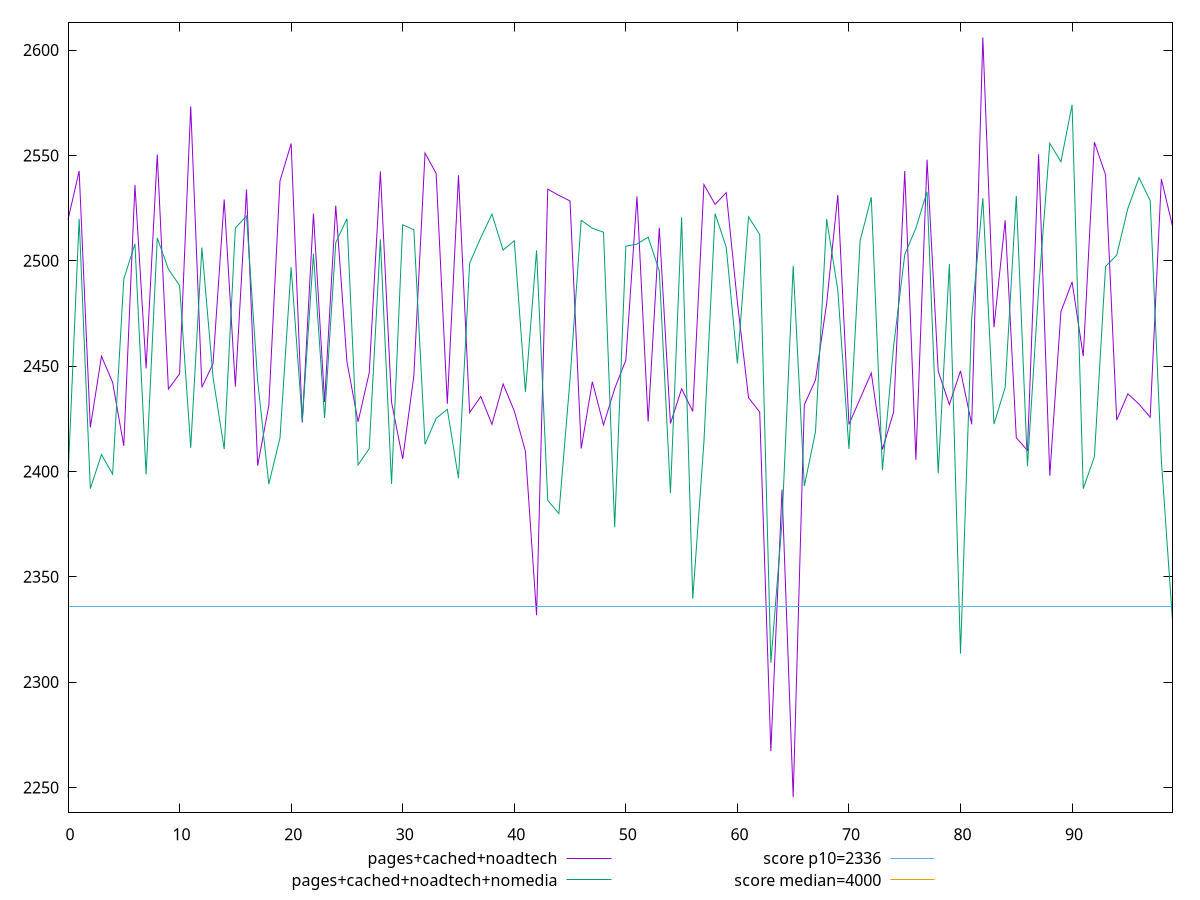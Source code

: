 reset

$pagesCachedNoadtech <<EOF
0 2519.4950000000003
1 2542.5774999999994
2 2420.835
3 2454.6825000000003
4 2442.24075
5 2412.12
6 2535.965
7 2448.87
8 2550.3999999999996
9 2439.0375
10 2446.29
11 2573.2400000000002
12 2439.945
13 2451.1125
14 2529.0464999999995
15 2440.2225
16 2533.8475
17 2402.7525000000005
18 2431.23
19 2537.875
20 2555.6224999999995
21 2423.1974999999998
22 2522.3624999999993
23 2432.9775
24 2526.1525
25 2452.0725
26 2423.5575000000003
27 2446.7677500000004
28 2542.415
29 2432.79
30 2405.9325000000003
31 2445.36
32 2551.0825
33 2541.37
34 2432.085
35 2540.5049999999997
36 2427.915
37 2435.55
38 2422.3424999999997
39 2441.4885000000004
40 2428.6875
41 2409.5924999999997
42 2331.705
43 2533.9575000000004
44 2531.0199999999995
45 2528.3575
46 2410.8375000000005
47 2442.5625000000005
48 2422.05
49 2439.3075
50 2452.755
51 2530.5699999999997
52 2423.6274999999996
53 2515.6924999999997
54 2422.7400000000002
55 2439.1875
56 2428.4775
57 2536.1499999999996
58 2526.7474999999995
59 2532.31
60 2480.2575
61 2434.9762500000006
62 2428.1325
63 2267.2025000000003
64 2391.3075
65 2245.366
66 2431.6349999999998
67 2443.38
68 2479.665
69 2531.245
70 2422.2749999999996
71 2434.5375000000004
72 2446.7039999999997
73 2410.3949999999995
74 2428.1175
75 2542.5750000000003
76 2405.4825
77 2547.955
78 2447.5125000000003
79 2431.7025
80 2447.7074999999995
81 2422.365
82 2605.9575000000004
83 2468.40225
84 2519.17975
85 2415.96
86 2409.9300000000003
87 2550.5549999999994
88 2397.915
89 2475.8100000000004
90 2489.9249999999993
91 2454.6849999999995
92 2556.2575000000006
93 2540.7525000000005
94 2424.3300000000004
95 2436.825
96 2431.9267499999996
97 2425.7325
98 2538.8225
99 2516.42
EOF

$pagesCachedNoadtechNomedia <<EOF
0 2396.8124999999995
1 2519.8475
2 2391.8099999999995
3 2407.9919999999997
4 2398.7025
5 2491.3050000000003
6 2507.975
7 2398.545
8 2510.83125
9 2495.9825
10 2488.2625
11 2411.1675000000005
12 2506.2125000000005
13 2444.63425
14 2410.5825
15 2515.5425000000005
16 2521.2175000000007
17 2442.9
18 2394.00825
19 2415.8475
20 2496.9125000000004
21 2424.0180000000005
22 2503.295
23 2425.3505
24 2508.5625
25 2519.93
26 2403.0449999999996
27 2410.8599999999997
28 2510.12325
29 2394.0825
30 2517.065
31 2514.7174999999997
32 2412.87
33 2425.1850000000004
34 2429.455
35 2396.7375
36 2498.7675
37 2510.9744999999994
38 2522.125
39 2505.0299999999997
40 2509.459999999999
41 2437.6625000000004
42 2504.9227499999997
43 2386.2375
44 2379.96
45 2443.8225
46 2519.1775000000002
47 2515.3959999999997
48 2513.5075
49 2373.5025
50 2506.9000000000005
51 2507.8875000000003
52 2511.205499999999
53 2495.142499999999
54 2389.695
55 2520.54
56 2339.565
57 2413.8990000000003
58 2522.3625
59 2506.352499999999
60 2451.2775
61 2520.845
62 2512.42675
63 2309.1675000000005
64 2375.9475
65 2497.5574999999994
66 2393.0474999999997
67 2418.77025
68 2519.7525
69 2486.03
70 2410.6275000000005
71 2509.4825
72 2530.14125
73 2400.585
74 2459.2225
75 2502.8975
76 2515.4974999999995
77 2532.7124999999996
78 2399.1179999999995
79 2498.4375
80 2313.4725
81 2472.675
82 2529.6899999999996
83 2422.4625
84 2439.8175
85 2530.78
86 2402.5125000000003
87 2486.3025
88 2555.7375
89 2546.955
90 2574.0225
91 2391.7875000000004
92 2406.95985
93 2497.3025
94 2502.665
95 2524.815
96 2539.3975000000005
97 2528.5374999999995
98 2405.4187499999994
99 2328.9674999999997
EOF

set key outside below
set xrange [0:99]
set yrange [2238.15417:2613.1693300000006]
set trange [2238.15417:2613.1693300000006]
set terminal svg size 640, 520 enhanced background rgb 'white'
set output "report_00009_2021-02-08T22-37-41.559Z/first-meaningful-paint/comparison/line/2_vs_3.svg"

plot $pagesCachedNoadtech title "pages+cached+noadtech" with line, \
     $pagesCachedNoadtechNomedia title "pages+cached+noadtech+nomedia" with line, \
     2336 title "score p10=2336", \
     4000 title "score median=4000"

reset
